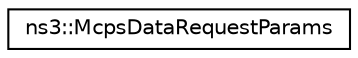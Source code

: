 digraph "Graphical Class Hierarchy"
{
 // LATEX_PDF_SIZE
  edge [fontname="Helvetica",fontsize="10",labelfontname="Helvetica",labelfontsize="10"];
  node [fontname="Helvetica",fontsize="10",shape=record];
  rankdir="LR";
  Node0 [label="ns3::McpsDataRequestParams",height=0.2,width=0.4,color="black", fillcolor="white", style="filled",URL="$structns3_1_1_mcps_data_request_params.html",tooltip="MCPS-DATA.request params."];
}
